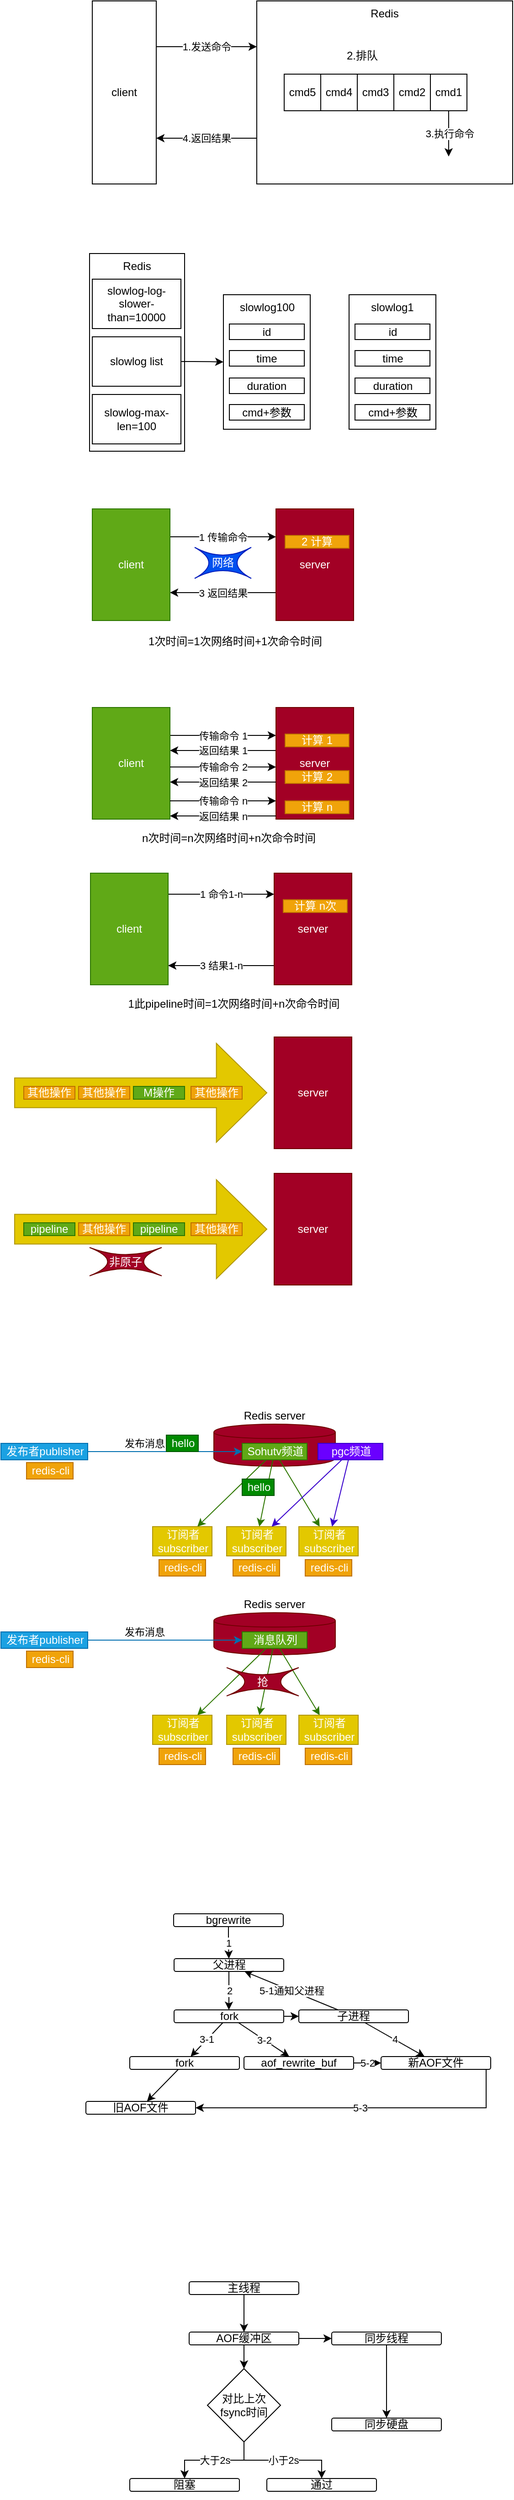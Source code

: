<mxfile version="14.1.8" type="device"><diagram id="6wZBgVn4DJdPuSp5HP3W" name="第 1 页"><mxGraphModel dx="768" dy="449" grid="0" gridSize="10" guides="1" tooltips="1" connect="1" arrows="1" fold="1" page="1" pageScale="1" pageWidth="3300" pageHeight="4681" math="0" shadow="0"><root><mxCell id="0"/><mxCell id="1" parent="0"/><mxCell id="r03Z9c42u-97YcQKf6ad-3" value="1.发送命令" style="edgeStyle=orthogonalEdgeStyle;rounded=0;orthogonalLoop=1;jettySize=auto;html=1;exitX=1;exitY=0.25;exitDx=0;exitDy=0;entryX=0;entryY=0.25;entryDx=0;entryDy=0;" parent="1" source="r03Z9c42u-97YcQKf6ad-1" target="r03Z9c42u-97YcQKf6ad-2" edge="1"><mxGeometry relative="1" as="geometry"/></mxCell><mxCell id="r03Z9c42u-97YcQKf6ad-1" value="client" style="rounded=0;whiteSpace=wrap;html=1;sketch=0;" parent="1" vertex="1"><mxGeometry x="330" y="220" width="70" height="200" as="geometry"/></mxCell><mxCell id="r03Z9c42u-97YcQKf6ad-4" value="4.返回结果" style="edgeStyle=orthogonalEdgeStyle;rounded=0;orthogonalLoop=1;jettySize=auto;html=1;exitX=0;exitY=0.75;exitDx=0;exitDy=0;entryX=1;entryY=0.75;entryDx=0;entryDy=0;" parent="1" source="r03Z9c42u-97YcQKf6ad-2" target="r03Z9c42u-97YcQKf6ad-1" edge="1"><mxGeometry relative="1" as="geometry"/></mxCell><mxCell id="r03Z9c42u-97YcQKf6ad-2" value="Redis" style="rounded=0;whiteSpace=wrap;html=1;sketch=0;verticalAlign=top;" parent="1" vertex="1"><mxGeometry x="510" y="220" width="280" height="200" as="geometry"/></mxCell><mxCell id="r03Z9c42u-97YcQKf6ad-5" value="cmd5" style="rounded=0;whiteSpace=wrap;html=1;sketch=0;" parent="1" vertex="1"><mxGeometry x="540" y="300" width="40" height="40" as="geometry"/></mxCell><mxCell id="r03Z9c42u-97YcQKf6ad-9" value="cmd4" style="rounded=0;whiteSpace=wrap;html=1;sketch=0;" parent="1" vertex="1"><mxGeometry x="580" y="300" width="40" height="40" as="geometry"/></mxCell><mxCell id="r03Z9c42u-97YcQKf6ad-10" value="cmd3" style="rounded=0;whiteSpace=wrap;html=1;sketch=0;" parent="1" vertex="1"><mxGeometry x="620" y="300" width="40" height="40" as="geometry"/></mxCell><mxCell id="r03Z9c42u-97YcQKf6ad-11" value="cmd2" style="rounded=0;whiteSpace=wrap;html=1;sketch=0;" parent="1" vertex="1"><mxGeometry x="660" y="300" width="40" height="40" as="geometry"/></mxCell><mxCell id="r03Z9c42u-97YcQKf6ad-14" value="3.执行命令" style="edgeStyle=orthogonalEdgeStyle;rounded=0;orthogonalLoop=1;jettySize=auto;html=1;exitX=0.5;exitY=1;exitDx=0;exitDy=0;" parent="1" source="r03Z9c42u-97YcQKf6ad-12" edge="1"><mxGeometry relative="1" as="geometry"><mxPoint x="720" y="390" as="targetPoint"/></mxGeometry></mxCell><mxCell id="r03Z9c42u-97YcQKf6ad-12" value="cmd1" style="rounded=0;whiteSpace=wrap;html=1;sketch=0;" parent="1" vertex="1"><mxGeometry x="700" y="300" width="40" height="40" as="geometry"/></mxCell><mxCell id="r03Z9c42u-97YcQKf6ad-13" value="2.排队" style="text;html=1;align=center;verticalAlign=middle;resizable=0;points=[];autosize=1;" parent="1" vertex="1"><mxGeometry x="600" y="270" width="50" height="20" as="geometry"/></mxCell><mxCell id="r03Z9c42u-97YcQKf6ad-15" value="Redis" style="rounded=0;whiteSpace=wrap;html=1;sketch=0;verticalAlign=top;" parent="1" vertex="1"><mxGeometry x="327" y="496" width="104" height="216" as="geometry"/></mxCell><mxCell id="r03Z9c42u-97YcQKf6ad-16" value="slowlog-log-slower-than=10000" style="rounded=0;whiteSpace=wrap;html=1;sketch=0;" parent="1" vertex="1"><mxGeometry x="330" y="524" width="97" height="54" as="geometry"/></mxCell><mxCell id="r03Z9c42u-97YcQKf6ad-30" style="edgeStyle=orthogonalEdgeStyle;curved=0;rounded=1;sketch=0;orthogonalLoop=1;jettySize=auto;html=1;entryX=0;entryY=0.5;entryDx=0;entryDy=0;" parent="1" source="r03Z9c42u-97YcQKf6ad-17" target="r03Z9c42u-97YcQKf6ad-19" edge="1"><mxGeometry relative="1" as="geometry"/></mxCell><mxCell id="r03Z9c42u-97YcQKf6ad-17" value="slowlog list" style="rounded=0;whiteSpace=wrap;html=1;sketch=0;" parent="1" vertex="1"><mxGeometry x="330" y="587" width="97" height="54" as="geometry"/></mxCell><mxCell id="r03Z9c42u-97YcQKf6ad-18" value="slowlog-max-len=100" style="rounded=0;whiteSpace=wrap;html=1;sketch=0;" parent="1" vertex="1"><mxGeometry x="330" y="650" width="97" height="54" as="geometry"/></mxCell><mxCell id="r03Z9c42u-97YcQKf6ad-19" value="slowlog100" style="rounded=0;whiteSpace=wrap;html=1;sketch=0;verticalAlign=top;" parent="1" vertex="1"><mxGeometry x="473.5" y="541" width="95" height="147" as="geometry"/></mxCell><mxCell id="r03Z9c42u-97YcQKf6ad-20" value="id" style="rounded=0;whiteSpace=wrap;html=1;sketch=0;" parent="1" vertex="1"><mxGeometry x="480" y="573" width="82" height="17" as="geometry"/></mxCell><mxCell id="r03Z9c42u-97YcQKf6ad-21" value="time" style="rounded=0;whiteSpace=wrap;html=1;sketch=0;" parent="1" vertex="1"><mxGeometry x="480" y="602" width="82" height="17" as="geometry"/></mxCell><mxCell id="r03Z9c42u-97YcQKf6ad-22" value="duration" style="rounded=0;whiteSpace=wrap;html=1;sketch=0;" parent="1" vertex="1"><mxGeometry x="480" y="632" width="82" height="17" as="geometry"/></mxCell><mxCell id="r03Z9c42u-97YcQKf6ad-23" value="cmd+参数" style="rounded=0;whiteSpace=wrap;html=1;sketch=0;" parent="1" vertex="1"><mxGeometry x="480" y="661" width="82" height="17" as="geometry"/></mxCell><mxCell id="r03Z9c42u-97YcQKf6ad-25" value="slowlog1" style="rounded=0;whiteSpace=wrap;html=1;sketch=0;verticalAlign=top;" parent="1" vertex="1"><mxGeometry x="611" y="541" width="95" height="147" as="geometry"/></mxCell><mxCell id="r03Z9c42u-97YcQKf6ad-26" value="id" style="rounded=0;whiteSpace=wrap;html=1;sketch=0;" parent="1" vertex="1"><mxGeometry x="617.5" y="573" width="82" height="17" as="geometry"/></mxCell><mxCell id="r03Z9c42u-97YcQKf6ad-27" value="time" style="rounded=0;whiteSpace=wrap;html=1;sketch=0;" parent="1" vertex="1"><mxGeometry x="617.5" y="602" width="82" height="17" as="geometry"/></mxCell><mxCell id="r03Z9c42u-97YcQKf6ad-28" value="duration" style="rounded=0;whiteSpace=wrap;html=1;sketch=0;" parent="1" vertex="1"><mxGeometry x="617.5" y="632" width="82" height="17" as="geometry"/></mxCell><mxCell id="r03Z9c42u-97YcQKf6ad-29" value="cmd+参数" style="rounded=0;whiteSpace=wrap;html=1;sketch=0;" parent="1" vertex="1"><mxGeometry x="617.5" y="661" width="82" height="17" as="geometry"/></mxCell><mxCell id="r03Z9c42u-97YcQKf6ad-34" value="1 传输命令" style="edgeStyle=orthogonalEdgeStyle;curved=0;rounded=1;sketch=0;orthogonalLoop=1;jettySize=auto;html=1;exitX=1;exitY=0.25;exitDx=0;exitDy=0;entryX=0;entryY=0.25;entryDx=0;entryDy=0;" parent="1" source="r03Z9c42u-97YcQKf6ad-31" target="r03Z9c42u-97YcQKf6ad-32" edge="1"><mxGeometry relative="1" as="geometry"/></mxCell><mxCell id="r03Z9c42u-97YcQKf6ad-31" value="client" style="rounded=0;whiteSpace=wrap;html=1;sketch=0;fillColor=#60a917;strokeColor=#2D7600;fontColor=#ffffff;" parent="1" vertex="1"><mxGeometry x="330" y="775" width="85" height="122" as="geometry"/></mxCell><mxCell id="r03Z9c42u-97YcQKf6ad-35" value="3 返回结果" style="edgeStyle=orthogonalEdgeStyle;rounded=0;sketch=0;orthogonalLoop=1;jettySize=auto;html=1;exitX=0;exitY=0.75;exitDx=0;exitDy=0;entryX=1;entryY=0.75;entryDx=0;entryDy=0;" parent="1" source="r03Z9c42u-97YcQKf6ad-32" target="r03Z9c42u-97YcQKf6ad-31" edge="1"><mxGeometry relative="1" as="geometry"/></mxCell><mxCell id="r03Z9c42u-97YcQKf6ad-32" value="server" style="rounded=0;whiteSpace=wrap;html=1;sketch=0;fillColor=#a20025;strokeColor=#6F0000;fontColor=#ffffff;" parent="1" vertex="1"><mxGeometry x="531" y="775" width="85" height="122" as="geometry"/></mxCell><mxCell id="r03Z9c42u-97YcQKf6ad-33" value="网络" style="shape=switch;whiteSpace=wrap;html=1;rounded=0;sketch=0;fillColor=#0050ef;strokeColor=#001DBC;fontColor=#ffffff;" parent="1" vertex="1"><mxGeometry x="442" y="817" width="62" height="34" as="geometry"/></mxCell><mxCell id="r03Z9c42u-97YcQKf6ad-36" value="2 计算" style="rounded=0;whiteSpace=wrap;html=1;sketch=0;fillColor=#f0a30a;strokeColor=#BD7000;fontColor=#ffffff;" parent="1" vertex="1"><mxGeometry x="541" y="804" width="70" height="14" as="geometry"/></mxCell><mxCell id="r03Z9c42u-97YcQKf6ad-37" value="1次时间=1次网络时间+1次命令时间" style="text;html=1;strokeColor=none;fillColor=none;align=center;verticalAlign=middle;whiteSpace=wrap;rounded=0;sketch=0;" parent="1" vertex="1"><mxGeometry x="383" y="912" width="207" height="16" as="geometry"/></mxCell><mxCell id="r03Z9c42u-97YcQKf6ad-38" value="传输命令 1" style="edgeStyle=orthogonalEdgeStyle;curved=0;rounded=1;sketch=0;orthogonalLoop=1;jettySize=auto;html=1;exitX=1;exitY=0.25;exitDx=0;exitDy=0;entryX=0;entryY=0.25;entryDx=0;entryDy=0;" parent="1" source="r03Z9c42u-97YcQKf6ad-39" target="r03Z9c42u-97YcQKf6ad-41" edge="1"><mxGeometry relative="1" as="geometry"/></mxCell><mxCell id="r03Z9c42u-97YcQKf6ad-39" value="client" style="rounded=0;whiteSpace=wrap;html=1;sketch=0;fillColor=#60a917;strokeColor=#2D7600;fontColor=#ffffff;" parent="1" vertex="1"><mxGeometry x="330" y="992" width="85" height="122" as="geometry"/></mxCell><mxCell id="r03Z9c42u-97YcQKf6ad-40" value="返回结果 1" style="edgeStyle=orthogonalEdgeStyle;rounded=0;sketch=0;orthogonalLoop=1;jettySize=auto;html=1;" parent="1" source="r03Z9c42u-97YcQKf6ad-41" target="r03Z9c42u-97YcQKf6ad-39" edge="1"><mxGeometry relative="1" as="geometry"><Array as="points"><mxPoint x="473" y="1039"/><mxPoint x="473" y="1039"/></Array></mxGeometry></mxCell><mxCell id="r03Z9c42u-97YcQKf6ad-41" value="server" style="rounded=0;whiteSpace=wrap;html=1;sketch=0;fillColor=#a20025;strokeColor=#6F0000;fontColor=#ffffff;" parent="1" vertex="1"><mxGeometry x="531" y="992" width="85" height="122" as="geometry"/></mxCell><mxCell id="r03Z9c42u-97YcQKf6ad-43" value="计算 1" style="rounded=0;whiteSpace=wrap;html=1;sketch=0;fillColor=#f0a30a;strokeColor=#BD7000;fontColor=#ffffff;" parent="1" vertex="1"><mxGeometry x="541" y="1021" width="70" height="14" as="geometry"/></mxCell><mxCell id="r03Z9c42u-97YcQKf6ad-44" value="传输命令 2" style="edgeStyle=orthogonalEdgeStyle;curved=0;rounded=1;sketch=0;orthogonalLoop=1;jettySize=auto;html=1;exitX=1;exitY=0.25;exitDx=0;exitDy=0;entryX=0;entryY=0.25;entryDx=0;entryDy=0;" parent="1" edge="1"><mxGeometry relative="1" as="geometry"><mxPoint x="415" y="1057" as="sourcePoint"/><mxPoint x="531" y="1057" as="targetPoint"/></mxGeometry></mxCell><mxCell id="r03Z9c42u-97YcQKf6ad-45" value="返回结果 2" style="edgeStyle=orthogonalEdgeStyle;rounded=0;sketch=0;orthogonalLoop=1;jettySize=auto;html=1;" parent="1" edge="1"><mxGeometry relative="1" as="geometry"><mxPoint x="531" y="1073.5" as="sourcePoint"/><mxPoint x="415" y="1073.5" as="targetPoint"/><Array as="points"><mxPoint x="473" y="1073.5"/><mxPoint x="473" y="1073.5"/></Array></mxGeometry></mxCell><mxCell id="r03Z9c42u-97YcQKf6ad-46" value="计算 2" style="rounded=0;whiteSpace=wrap;html=1;sketch=0;fillColor=#f0a30a;strokeColor=#BD7000;fontColor=#ffffff;" parent="1" vertex="1"><mxGeometry x="541" y="1061" width="70" height="14" as="geometry"/></mxCell><mxCell id="r03Z9c42u-97YcQKf6ad-47" value="传输命令 n" style="edgeStyle=orthogonalEdgeStyle;curved=0;rounded=1;sketch=0;orthogonalLoop=1;jettySize=auto;html=1;exitX=1;exitY=0.25;exitDx=0;exitDy=0;entryX=0;entryY=0.25;entryDx=0;entryDy=0;" parent="1" edge="1"><mxGeometry relative="1" as="geometry"><mxPoint x="415" y="1094" as="sourcePoint"/><mxPoint x="531" y="1094" as="targetPoint"/></mxGeometry></mxCell><mxCell id="r03Z9c42u-97YcQKf6ad-48" value="返回结果 n" style="edgeStyle=orthogonalEdgeStyle;rounded=0;sketch=0;orthogonalLoop=1;jettySize=auto;html=1;" parent="1" edge="1"><mxGeometry relative="1" as="geometry"><mxPoint x="531" y="1110.5" as="sourcePoint"/><mxPoint x="415" y="1110.5" as="targetPoint"/><Array as="points"><mxPoint x="473" y="1110.5"/><mxPoint x="473" y="1110.5"/></Array></mxGeometry></mxCell><mxCell id="r03Z9c42u-97YcQKf6ad-49" value="计算 n" style="rounded=0;whiteSpace=wrap;html=1;sketch=0;fillColor=#f0a30a;strokeColor=#BD7000;fontColor=#ffffff;" parent="1" vertex="1"><mxGeometry x="541" y="1094" width="70" height="14" as="geometry"/></mxCell><mxCell id="r03Z9c42u-97YcQKf6ad-50" value="n次时间=n次网络时间+n次命令时间" style="text;html=1;strokeColor=none;fillColor=none;align=center;verticalAlign=middle;whiteSpace=wrap;rounded=0;sketch=0;" parent="1" vertex="1"><mxGeometry x="376" y="1127" width="207" height="16" as="geometry"/></mxCell><mxCell id="r03Z9c42u-97YcQKf6ad-64" value="1 命令1-n" style="edgeStyle=orthogonalEdgeStyle;rounded=0;sketch=0;orthogonalLoop=1;jettySize=auto;html=1;" parent="1" source="r03Z9c42u-97YcQKf6ad-52" target="r03Z9c42u-97YcQKf6ad-54" edge="1"><mxGeometry relative="1" as="geometry"><Array as="points"><mxPoint x="473" y="1196"/><mxPoint x="473" y="1196"/></Array></mxGeometry></mxCell><mxCell id="r03Z9c42u-97YcQKf6ad-52" value="client" style="rounded=0;whiteSpace=wrap;html=1;sketch=0;fillColor=#60a917;strokeColor=#2D7600;fontColor=#ffffff;" parent="1" vertex="1"><mxGeometry x="328" y="1173" width="85" height="122" as="geometry"/></mxCell><mxCell id="r03Z9c42u-97YcQKf6ad-65" value="3 结果1-n" style="edgeStyle=orthogonalEdgeStyle;rounded=0;sketch=0;orthogonalLoop=1;jettySize=auto;html=1;" parent="1" source="r03Z9c42u-97YcQKf6ad-54" target="r03Z9c42u-97YcQKf6ad-52" edge="1"><mxGeometry relative="1" as="geometry"><Array as="points"><mxPoint x="475" y="1274"/><mxPoint x="475" y="1274"/></Array></mxGeometry></mxCell><mxCell id="r03Z9c42u-97YcQKf6ad-54" value="server" style="rounded=0;whiteSpace=wrap;html=1;sketch=0;fillColor=#a20025;strokeColor=#6F0000;fontColor=#ffffff;" parent="1" vertex="1"><mxGeometry x="529" y="1173" width="85" height="122" as="geometry"/></mxCell><mxCell id="r03Z9c42u-97YcQKf6ad-55" value="计算 n次" style="rounded=0;whiteSpace=wrap;html=1;sketch=0;fillColor=#f0a30a;strokeColor=#BD7000;fontColor=#ffffff;" parent="1" vertex="1"><mxGeometry x="539" y="1202" width="70" height="14" as="geometry"/></mxCell><mxCell id="r03Z9c42u-97YcQKf6ad-62" value="1此pipeline时间=1次网络时间+n次命令时间" style="text;html=1;strokeColor=none;fillColor=none;align=center;verticalAlign=middle;whiteSpace=wrap;rounded=0;sketch=0;" parent="1" vertex="1"><mxGeometry x="361" y="1308" width="248" height="16" as="geometry"/></mxCell><mxCell id="r03Z9c42u-97YcQKf6ad-63" value="非原子" style="shape=switch;whiteSpace=wrap;html=1;rounded=0;sketch=0;fillColor=#a20025;strokeColor=#6F0000;fontColor=#ffffff;" parent="1" vertex="1"><mxGeometry x="327" y="1582" width="79" height="31" as="geometry"/></mxCell><mxCell id="r03Z9c42u-97YcQKf6ad-66" value="server" style="rounded=0;whiteSpace=wrap;html=1;sketch=0;fillColor=#a20025;strokeColor=#6F0000;fontColor=#ffffff;" parent="1" vertex="1"><mxGeometry x="529" y="1352" width="85" height="122" as="geometry"/></mxCell><mxCell id="r03Z9c42u-97YcQKf6ad-68" value="" style="shape=singleArrow;whiteSpace=wrap;html=1;rounded=0;sketch=0;fillColor=#e3c800;strokeColor=#B09500;fontColor=#ffffff;" parent="1" vertex="1"><mxGeometry x="245" y="1359" width="276" height="108" as="geometry"/></mxCell><mxCell id="r03Z9c42u-97YcQKf6ad-69" value="其他操作" style="rounded=0;whiteSpace=wrap;html=1;sketch=0;fillColor=#f0a30a;strokeColor=#BD7000;fontColor=#ffffff;" parent="1" vertex="1"><mxGeometry x="255" y="1406" width="56" height="14" as="geometry"/></mxCell><mxCell id="r03Z9c42u-97YcQKf6ad-70" value="其他操作" style="rounded=0;whiteSpace=wrap;html=1;sketch=0;fillColor=#f0a30a;strokeColor=#BD7000;fontColor=#ffffff;" parent="1" vertex="1"><mxGeometry x="438" y="1406" width="56" height="14" as="geometry"/></mxCell><mxCell id="r03Z9c42u-97YcQKf6ad-71" value="M操作" style="rounded=0;whiteSpace=wrap;html=1;sketch=0;fillColor=#60a917;strokeColor=#2D7600;fontColor=#ffffff;" parent="1" vertex="1"><mxGeometry x="375" y="1406" width="56" height="14" as="geometry"/></mxCell><mxCell id="r03Z9c42u-97YcQKf6ad-73" value="其他操作" style="rounded=0;whiteSpace=wrap;html=1;sketch=0;fillColor=#f0a30a;strokeColor=#BD7000;fontColor=#ffffff;" parent="1" vertex="1"><mxGeometry x="315" y="1406" width="56" height="14" as="geometry"/></mxCell><mxCell id="r03Z9c42u-97YcQKf6ad-74" value="server" style="rounded=0;whiteSpace=wrap;html=1;sketch=0;fillColor=#a20025;strokeColor=#6F0000;fontColor=#ffffff;" parent="1" vertex="1"><mxGeometry x="529" y="1501" width="85" height="122" as="geometry"/></mxCell><mxCell id="r03Z9c42u-97YcQKf6ad-75" value="" style="shape=singleArrow;whiteSpace=wrap;html=1;rounded=0;sketch=0;fillColor=#e3c800;strokeColor=#B09500;fontColor=#ffffff;" parent="1" vertex="1"><mxGeometry x="245" y="1508" width="276" height="108" as="geometry"/></mxCell><mxCell id="r03Z9c42u-97YcQKf6ad-76" value="pipeline" style="rounded=0;whiteSpace=wrap;html=1;sketch=0;fillColor=#60a917;strokeColor=#2D7600;fontColor=#ffffff;" parent="1" vertex="1"><mxGeometry x="255" y="1555" width="56" height="14" as="geometry"/></mxCell><mxCell id="r03Z9c42u-97YcQKf6ad-77" value="其他操作" style="rounded=0;whiteSpace=wrap;html=1;sketch=0;fillColor=#f0a30a;strokeColor=#BD7000;fontColor=#ffffff;" parent="1" vertex="1"><mxGeometry x="438" y="1555" width="56" height="14" as="geometry"/></mxCell><mxCell id="r03Z9c42u-97YcQKf6ad-78" value="pipeline" style="rounded=0;whiteSpace=wrap;html=1;sketch=0;fillColor=#60a917;strokeColor=#2D7600;fontColor=#ffffff;" parent="1" vertex="1"><mxGeometry x="375" y="1555" width="56" height="14" as="geometry"/></mxCell><mxCell id="r03Z9c42u-97YcQKf6ad-79" value="其他操作" style="rounded=0;whiteSpace=wrap;html=1;sketch=0;fillColor=#f0a30a;strokeColor=#BD7000;fontColor=#ffffff;" parent="1" vertex="1"><mxGeometry x="315" y="1555" width="56" height="14" as="geometry"/></mxCell><mxCell id="r03Z9c42u-97YcQKf6ad-80" value="Redis server" style="shape=cylinder;whiteSpace=wrap;html=1;boundedLbl=1;backgroundOutline=1;rounded=0;sketch=0;fillColor=#a20025;strokeColor=#6F0000;verticalAlign=bottom;labelPosition=center;verticalLabelPosition=top;align=center;" parent="1" vertex="1"><mxGeometry x="463" y="1775" width="133" height="46" as="geometry"/></mxCell><mxCell id="r03Z9c42u-97YcQKf6ad-84" value="发布消息" style="edgeStyle=orthogonalEdgeStyle;rounded=0;sketch=0;orthogonalLoop=1;jettySize=auto;html=1;fontColor=#000000;fillColor=#1ba1e2;strokeColor=#006EAF;labelPosition=center;verticalLabelPosition=top;align=center;verticalAlign=bottom;" parent="1" source="r03Z9c42u-97YcQKf6ad-81" target="r03Z9c42u-97YcQKf6ad-83" edge="1"><mxGeometry x="-0.269" relative="1" as="geometry"><mxPoint as="offset"/></mxGeometry></mxCell><mxCell id="r03Z9c42u-97YcQKf6ad-81" value="发布者publisher" style="html=1;dashed=0;whitespace=wrap;rounded=0;sketch=0;fontColor=#ffffff;fillColor=#1ba1e2;strokeColor=#006EAF;" parent="1" vertex="1"><mxGeometry x="230" y="1796" width="95" height="18" as="geometry"/></mxCell><mxCell id="r03Z9c42u-97YcQKf6ad-82" value="redis-cli" style="html=1;dashed=0;whitespace=wrap;rounded=0;sketch=0;fontColor=#ffffff;fillColor=#f0a30a;strokeColor=#BD7000;" parent="1" vertex="1"><mxGeometry x="258" y="1817" width="51" height="18" as="geometry"/></mxCell><mxCell id="r03Z9c42u-97YcQKf6ad-92" style="rounded=0;sketch=0;orthogonalLoop=1;jettySize=auto;html=1;fontColor=#000000;fillColor=#60a917;strokeColor=#2D7600;" parent="1" source="r03Z9c42u-97YcQKf6ad-83" target="r03Z9c42u-97YcQKf6ad-86" edge="1"><mxGeometry relative="1" as="geometry"/></mxCell><mxCell id="r03Z9c42u-97YcQKf6ad-94" style="edgeStyle=none;rounded=0;sketch=0;orthogonalLoop=1;jettySize=auto;html=1;fontColor=#000000;fillColor=#60a917;strokeColor=#2D7600;" parent="1" source="r03Z9c42u-97YcQKf6ad-83" target="r03Z9c42u-97YcQKf6ad-88" edge="1"><mxGeometry relative="1" as="geometry"/></mxCell><mxCell id="r03Z9c42u-97YcQKf6ad-95" style="edgeStyle=none;rounded=0;sketch=0;orthogonalLoop=1;jettySize=auto;html=1;fontColor=#000000;fillColor=#60a917;strokeColor=#2D7600;" parent="1" source="r03Z9c42u-97YcQKf6ad-83" target="r03Z9c42u-97YcQKf6ad-90" edge="1"><mxGeometry relative="1" as="geometry"/></mxCell><mxCell id="r03Z9c42u-97YcQKf6ad-83" value="Sohutv频道" style="html=1;dashed=0;whitespace=wrap;rounded=0;sketch=0;fontColor=#ffffff;fillColor=#60a917;strokeColor=#2D7600;" parent="1" vertex="1"><mxGeometry x="494" y="1796" width="71" height="18" as="geometry"/></mxCell><mxCell id="r03Z9c42u-97YcQKf6ad-85" value="hello" style="html=1;dashed=0;whitespace=wrap;rounded=0;sketch=0;fontColor=#ffffff;fillColor=#008a00;strokeColor=#005700;" parent="1" vertex="1"><mxGeometry x="411" y="1787" width="35" height="18" as="geometry"/></mxCell><mxCell id="r03Z9c42u-97YcQKf6ad-86" value="订阅者&lt;br&gt;subscriber" style="html=1;dashed=0;whitespace=wrap;rounded=0;sketch=0;fontColor=#ffffff;fillColor=#e3c800;strokeColor=#B09500;" parent="1" vertex="1"><mxGeometry x="396" y="1887" width="65" height="32" as="geometry"/></mxCell><mxCell id="r03Z9c42u-97YcQKf6ad-87" value="redis-cli" style="html=1;dashed=0;whitespace=wrap;rounded=0;sketch=0;fontColor=#ffffff;fillColor=#f0a30a;strokeColor=#BD7000;" parent="1" vertex="1"><mxGeometry x="403" y="1923" width="51" height="18" as="geometry"/></mxCell><mxCell id="r03Z9c42u-97YcQKf6ad-88" value="订阅者&lt;br&gt;subscriber" style="html=1;dashed=0;whitespace=wrap;rounded=0;sketch=0;fontColor=#ffffff;fillColor=#e3c800;strokeColor=#B09500;" parent="1" vertex="1"><mxGeometry x="477" y="1887" width="65" height="32" as="geometry"/></mxCell><mxCell id="r03Z9c42u-97YcQKf6ad-89" value="redis-cli" style="html=1;dashed=0;whitespace=wrap;rounded=0;sketch=0;fontColor=#ffffff;fillColor=#f0a30a;strokeColor=#BD7000;" parent="1" vertex="1"><mxGeometry x="484" y="1923" width="51" height="18" as="geometry"/></mxCell><mxCell id="r03Z9c42u-97YcQKf6ad-90" value="订阅者&lt;br&gt;subscriber" style="html=1;dashed=0;whitespace=wrap;rounded=0;sketch=0;fontColor=#ffffff;fillColor=#e3c800;strokeColor=#B09500;" parent="1" vertex="1"><mxGeometry x="556" y="1887" width="65" height="32" as="geometry"/></mxCell><mxCell id="r03Z9c42u-97YcQKf6ad-91" value="redis-cli" style="html=1;dashed=0;whitespace=wrap;rounded=0;sketch=0;fontColor=#ffffff;fillColor=#f0a30a;strokeColor=#BD7000;" parent="1" vertex="1"><mxGeometry x="563" y="1923" width="51" height="18" as="geometry"/></mxCell><mxCell id="r03Z9c42u-97YcQKf6ad-96" value="hello" style="html=1;dashed=0;whitespace=wrap;rounded=0;sketch=0;fontColor=#ffffff;fillColor=#008a00;strokeColor=#005700;" parent="1" vertex="1"><mxGeometry x="494" y="1835" width="35" height="18" as="geometry"/></mxCell><mxCell id="r03Z9c42u-97YcQKf6ad-98" style="edgeStyle=none;rounded=0;sketch=0;orthogonalLoop=1;jettySize=auto;html=1;fontColor=#000000;fillColor=#6a00ff;strokeColor=#3700CC;" parent="1" source="r03Z9c42u-97YcQKf6ad-97" target="r03Z9c42u-97YcQKf6ad-88" edge="1"><mxGeometry relative="1" as="geometry"/></mxCell><mxCell id="r03Z9c42u-97YcQKf6ad-99" style="edgeStyle=none;rounded=0;sketch=0;orthogonalLoop=1;jettySize=auto;html=1;fontColor=#000000;fillColor=#6a00ff;strokeColor=#3700CC;" parent="1" source="r03Z9c42u-97YcQKf6ad-97" target="r03Z9c42u-97YcQKf6ad-90" edge="1"><mxGeometry relative="1" as="geometry"/></mxCell><mxCell id="r03Z9c42u-97YcQKf6ad-97" value="pgc频道" style="html=1;dashed=0;whitespace=wrap;rounded=0;sketch=0;fontColor=#ffffff;fillColor=#6a00ff;strokeColor=#3700CC;" parent="1" vertex="1"><mxGeometry x="577" y="1796" width="71" height="18" as="geometry"/></mxCell><mxCell id="r03Z9c42u-97YcQKf6ad-100" value="Redis server" style="shape=cylinder;whiteSpace=wrap;html=1;boundedLbl=1;backgroundOutline=1;rounded=0;sketch=0;fillColor=#a20025;strokeColor=#6F0000;verticalAlign=bottom;labelPosition=center;verticalLabelPosition=top;align=center;" parent="1" vertex="1"><mxGeometry x="463" y="1981" width="133" height="46" as="geometry"/></mxCell><mxCell id="r03Z9c42u-97YcQKf6ad-101" value="发布消息" style="edgeStyle=orthogonalEdgeStyle;rounded=0;sketch=0;orthogonalLoop=1;jettySize=auto;html=1;fontColor=#000000;fillColor=#1ba1e2;strokeColor=#006EAF;labelPosition=center;verticalLabelPosition=top;align=center;verticalAlign=bottom;" parent="1" source="r03Z9c42u-97YcQKf6ad-102" target="r03Z9c42u-97YcQKf6ad-107" edge="1"><mxGeometry x="-0.269" relative="1" as="geometry"><mxPoint as="offset"/></mxGeometry></mxCell><mxCell id="r03Z9c42u-97YcQKf6ad-102" value="发布者publisher" style="html=1;dashed=0;whitespace=wrap;rounded=0;sketch=0;fontColor=#ffffff;fillColor=#1ba1e2;strokeColor=#006EAF;" parent="1" vertex="1"><mxGeometry x="230" y="2002" width="95" height="18" as="geometry"/></mxCell><mxCell id="r03Z9c42u-97YcQKf6ad-103" value="redis-cli" style="html=1;dashed=0;whitespace=wrap;rounded=0;sketch=0;fontColor=#ffffff;fillColor=#f0a30a;strokeColor=#BD7000;" parent="1" vertex="1"><mxGeometry x="258" y="2023" width="51" height="18" as="geometry"/></mxCell><mxCell id="r03Z9c42u-97YcQKf6ad-104" style="rounded=0;sketch=0;orthogonalLoop=1;jettySize=auto;html=1;fontColor=#000000;fillColor=#60a917;strokeColor=#2D7600;" parent="1" source="r03Z9c42u-97YcQKf6ad-107" target="r03Z9c42u-97YcQKf6ad-109" edge="1"><mxGeometry relative="1" as="geometry"/></mxCell><mxCell id="r03Z9c42u-97YcQKf6ad-105" style="edgeStyle=none;rounded=0;sketch=0;orthogonalLoop=1;jettySize=auto;html=1;fontColor=#000000;fillColor=#60a917;strokeColor=#2D7600;" parent="1" source="r03Z9c42u-97YcQKf6ad-107" target="r03Z9c42u-97YcQKf6ad-111" edge="1"><mxGeometry relative="1" as="geometry"/></mxCell><mxCell id="r03Z9c42u-97YcQKf6ad-106" style="edgeStyle=none;rounded=0;sketch=0;orthogonalLoop=1;jettySize=auto;html=1;fontColor=#000000;fillColor=#60a917;strokeColor=#2D7600;" parent="1" source="r03Z9c42u-97YcQKf6ad-107" target="r03Z9c42u-97YcQKf6ad-113" edge="1"><mxGeometry relative="1" as="geometry"/></mxCell><mxCell id="r03Z9c42u-97YcQKf6ad-107" value="消息队列" style="html=1;dashed=0;whitespace=wrap;rounded=0;sketch=0;fontColor=#ffffff;fillColor=#60a917;strokeColor=#2D7600;" parent="1" vertex="1"><mxGeometry x="494" y="2002" width="71" height="18" as="geometry"/></mxCell><mxCell id="r03Z9c42u-97YcQKf6ad-109" value="订阅者&lt;br&gt;subscriber" style="html=1;dashed=0;whitespace=wrap;rounded=0;sketch=0;fontColor=#ffffff;fillColor=#e3c800;strokeColor=#B09500;" parent="1" vertex="1"><mxGeometry x="396" y="2093" width="65" height="32" as="geometry"/></mxCell><mxCell id="r03Z9c42u-97YcQKf6ad-110" value="redis-cli" style="html=1;dashed=0;whitespace=wrap;rounded=0;sketch=0;fontColor=#ffffff;fillColor=#f0a30a;strokeColor=#BD7000;" parent="1" vertex="1"><mxGeometry x="403" y="2129" width="51" height="18" as="geometry"/></mxCell><mxCell id="r03Z9c42u-97YcQKf6ad-111" value="订阅者&lt;br&gt;subscriber" style="html=1;dashed=0;whitespace=wrap;rounded=0;sketch=0;fontColor=#ffffff;fillColor=#e3c800;strokeColor=#B09500;" parent="1" vertex="1"><mxGeometry x="477" y="2093" width="65" height="32" as="geometry"/></mxCell><mxCell id="r03Z9c42u-97YcQKf6ad-112" value="redis-cli" style="html=1;dashed=0;whitespace=wrap;rounded=0;sketch=0;fontColor=#ffffff;fillColor=#f0a30a;strokeColor=#BD7000;" parent="1" vertex="1"><mxGeometry x="484" y="2129" width="51" height="18" as="geometry"/></mxCell><mxCell id="r03Z9c42u-97YcQKf6ad-113" value="订阅者&lt;br&gt;subscriber" style="html=1;dashed=0;whitespace=wrap;rounded=0;sketch=0;fontColor=#ffffff;fillColor=#e3c800;strokeColor=#B09500;" parent="1" vertex="1"><mxGeometry x="556" y="2093" width="65" height="32" as="geometry"/></mxCell><mxCell id="r03Z9c42u-97YcQKf6ad-114" value="redis-cli" style="html=1;dashed=0;whitespace=wrap;rounded=0;sketch=0;fontColor=#ffffff;fillColor=#f0a30a;strokeColor=#BD7000;" parent="1" vertex="1"><mxGeometry x="563" y="2129" width="51" height="18" as="geometry"/></mxCell><mxCell id="r03Z9c42u-97YcQKf6ad-119" value="抢" style="shape=switch;whiteSpace=wrap;html=1;rounded=0;sketch=0;fillColor=#a20025;strokeColor=#6F0000;fontColor=#ffffff;" parent="1" vertex="1"><mxGeometry x="477" y="2041" width="79" height="31" as="geometry"/></mxCell><mxCell id="hxJVv-8kGssFP_uonXcH-3" value="1" style="edgeStyle=orthogonalEdgeStyle;rounded=0;orthogonalLoop=1;jettySize=auto;html=1;" edge="1" parent="1" source="hxJVv-8kGssFP_uonXcH-1" target="hxJVv-8kGssFP_uonXcH-2"><mxGeometry relative="1" as="geometry"/></mxCell><mxCell id="hxJVv-8kGssFP_uonXcH-1" value="bgrewrite" style="rounded=1;whiteSpace=wrap;html=1;" vertex="1" parent="1"><mxGeometry x="419" y="2310" width="120" height="14.0" as="geometry"/></mxCell><mxCell id="hxJVv-8kGssFP_uonXcH-5" value="2" style="edgeStyle=orthogonalEdgeStyle;rounded=0;orthogonalLoop=1;jettySize=auto;html=1;" edge="1" parent="1" source="hxJVv-8kGssFP_uonXcH-2" target="hxJVv-8kGssFP_uonXcH-4"><mxGeometry relative="1" as="geometry"/></mxCell><mxCell id="hxJVv-8kGssFP_uonXcH-2" value="父进程" style="rounded=1;whiteSpace=wrap;html=1;" vertex="1" parent="1"><mxGeometry x="419.5" y="2359" width="120" height="14.0" as="geometry"/></mxCell><mxCell id="hxJVv-8kGssFP_uonXcH-7" value="3-1" style="rounded=0;orthogonalLoop=1;jettySize=auto;html=1;" edge="1" parent="1" source="hxJVv-8kGssFP_uonXcH-4" target="hxJVv-8kGssFP_uonXcH-6"><mxGeometry relative="1" as="geometry"/></mxCell><mxCell id="hxJVv-8kGssFP_uonXcH-9" value="3-2" style="edgeStyle=none;rounded=0;orthogonalLoop=1;jettySize=auto;html=1;" edge="1" parent="1" source="hxJVv-8kGssFP_uonXcH-4" target="hxJVv-8kGssFP_uonXcH-8"><mxGeometry relative="1" as="geometry"/></mxCell><mxCell id="hxJVv-8kGssFP_uonXcH-15" value="" style="edgeStyle=none;rounded=0;orthogonalLoop=1;jettySize=auto;html=1;" edge="1" parent="1" source="hxJVv-8kGssFP_uonXcH-4" target="hxJVv-8kGssFP_uonXcH-14"><mxGeometry relative="1" as="geometry"/></mxCell><mxCell id="hxJVv-8kGssFP_uonXcH-4" value="fork" style="rounded=1;whiteSpace=wrap;html=1;" vertex="1" parent="1"><mxGeometry x="419.5" y="2415" width="120" height="14.0" as="geometry"/></mxCell><mxCell id="hxJVv-8kGssFP_uonXcH-11" value="" style="edgeStyle=none;rounded=0;orthogonalLoop=1;jettySize=auto;html=1;" edge="1" parent="1" source="hxJVv-8kGssFP_uonXcH-6" target="hxJVv-8kGssFP_uonXcH-10"><mxGeometry relative="1" as="geometry"/></mxCell><mxCell id="hxJVv-8kGssFP_uonXcH-6" value="fork" style="rounded=1;whiteSpace=wrap;html=1;" vertex="1" parent="1"><mxGeometry x="371" y="2466" width="120" height="14.0" as="geometry"/></mxCell><mxCell id="hxJVv-8kGssFP_uonXcH-13" value="5-2" style="edgeStyle=none;rounded=0;orthogonalLoop=1;jettySize=auto;html=1;" edge="1" parent="1" source="hxJVv-8kGssFP_uonXcH-8" target="hxJVv-8kGssFP_uonXcH-12"><mxGeometry relative="1" as="geometry"/></mxCell><mxCell id="hxJVv-8kGssFP_uonXcH-8" value="aof_rewrite_buf" style="rounded=1;whiteSpace=wrap;html=1;" vertex="1" parent="1"><mxGeometry x="496" y="2466" width="120" height="14.0" as="geometry"/></mxCell><mxCell id="hxJVv-8kGssFP_uonXcH-10" value="旧AOF文件" style="rounded=1;whiteSpace=wrap;html=1;" vertex="1" parent="1"><mxGeometry x="323" y="2515" width="120" height="14.0" as="geometry"/></mxCell><mxCell id="hxJVv-8kGssFP_uonXcH-18" value="5-3" style="edgeStyle=orthogonalEdgeStyle;rounded=0;orthogonalLoop=1;jettySize=auto;html=1;" edge="1" parent="1" source="hxJVv-8kGssFP_uonXcH-12" target="hxJVv-8kGssFP_uonXcH-10"><mxGeometry relative="1" as="geometry"><Array as="points"><mxPoint x="761" y="2522"/></Array></mxGeometry></mxCell><mxCell id="hxJVv-8kGssFP_uonXcH-12" value="新AOF文件" style="rounded=1;whiteSpace=wrap;html=1;" vertex="1" parent="1"><mxGeometry x="646" y="2466" width="120" height="14.0" as="geometry"/></mxCell><mxCell id="hxJVv-8kGssFP_uonXcH-16" value="5-1通知父进程" style="edgeStyle=none;rounded=0;orthogonalLoop=1;jettySize=auto;html=1;" edge="1" parent="1" source="hxJVv-8kGssFP_uonXcH-14" target="hxJVv-8kGssFP_uonXcH-2"><mxGeometry relative="1" as="geometry"/></mxCell><mxCell id="hxJVv-8kGssFP_uonXcH-17" value="4" style="edgeStyle=none;rounded=0;orthogonalLoop=1;jettySize=auto;html=1;" edge="1" parent="1" source="hxJVv-8kGssFP_uonXcH-14" target="hxJVv-8kGssFP_uonXcH-12"><mxGeometry relative="1" as="geometry"/></mxCell><mxCell id="hxJVv-8kGssFP_uonXcH-14" value="子进程" style="rounded=1;whiteSpace=wrap;html=1;" vertex="1" parent="1"><mxGeometry x="556" y="2415" width="120" height="14.0" as="geometry"/></mxCell><mxCell id="hxJVv-8kGssFP_uonXcH-25" value="" style="edgeStyle=orthogonalEdgeStyle;rounded=0;orthogonalLoop=1;jettySize=auto;html=1;" edge="1" parent="1" source="hxJVv-8kGssFP_uonXcH-23" target="hxJVv-8kGssFP_uonXcH-24"><mxGeometry relative="1" as="geometry"/></mxCell><mxCell id="hxJVv-8kGssFP_uonXcH-23" value="主线程" style="rounded=1;whiteSpace=wrap;html=1;" vertex="1" parent="1"><mxGeometry x="436" y="2712" width="120" height="14.0" as="geometry"/></mxCell><mxCell id="hxJVv-8kGssFP_uonXcH-27" value="" style="edgeStyle=orthogonalEdgeStyle;rounded=0;orthogonalLoop=1;jettySize=auto;html=1;" edge="1" parent="1" source="hxJVv-8kGssFP_uonXcH-24" target="hxJVv-8kGssFP_uonXcH-26"><mxGeometry relative="1" as="geometry"/></mxCell><mxCell id="hxJVv-8kGssFP_uonXcH-31" style="edgeStyle=orthogonalEdgeStyle;rounded=0;orthogonalLoop=1;jettySize=auto;html=1;" edge="1" parent="1" source="hxJVv-8kGssFP_uonXcH-24" target="hxJVv-8kGssFP_uonXcH-30"><mxGeometry relative="1" as="geometry"/></mxCell><mxCell id="hxJVv-8kGssFP_uonXcH-24" value="AOF缓冲区" style="rounded=1;whiteSpace=wrap;html=1;" vertex="1" parent="1"><mxGeometry x="436" y="2767" width="120" height="14.0" as="geometry"/></mxCell><mxCell id="hxJVv-8kGssFP_uonXcH-29" value="" style="edgeStyle=orthogonalEdgeStyle;rounded=0;orthogonalLoop=1;jettySize=auto;html=1;" edge="1" parent="1" source="hxJVv-8kGssFP_uonXcH-26" target="hxJVv-8kGssFP_uonXcH-28"><mxGeometry relative="1" as="geometry"/></mxCell><mxCell id="hxJVv-8kGssFP_uonXcH-26" value="同步线程" style="rounded=1;whiteSpace=wrap;html=1;" vertex="1" parent="1"><mxGeometry x="592" y="2767" width="120" height="14.0" as="geometry"/></mxCell><mxCell id="hxJVv-8kGssFP_uonXcH-28" value="同步硬盘" style="rounded=1;whiteSpace=wrap;html=1;" vertex="1" parent="1"><mxGeometry x="592" y="2861" width="120" height="14.0" as="geometry"/></mxCell><mxCell id="hxJVv-8kGssFP_uonXcH-34" value="大于2s" style="edgeStyle=orthogonalEdgeStyle;rounded=0;orthogonalLoop=1;jettySize=auto;html=1;" edge="1" parent="1" source="hxJVv-8kGssFP_uonXcH-30" target="hxJVv-8kGssFP_uonXcH-32"><mxGeometry relative="1" as="geometry"/></mxCell><mxCell id="hxJVv-8kGssFP_uonXcH-35" value="小于2s" style="edgeStyle=orthogonalEdgeStyle;rounded=0;orthogonalLoop=1;jettySize=auto;html=1;entryX=0.5;entryY=0;entryDx=0;entryDy=0;" edge="1" parent="1" source="hxJVv-8kGssFP_uonXcH-30" target="hxJVv-8kGssFP_uonXcH-33"><mxGeometry relative="1" as="geometry"/></mxCell><mxCell id="hxJVv-8kGssFP_uonXcH-30" value="对比上次&lt;br&gt;fsync时间" style="rhombus;whiteSpace=wrap;html=1;" vertex="1" parent="1"><mxGeometry x="456" y="2807" width="80" height="80" as="geometry"/></mxCell><mxCell id="hxJVv-8kGssFP_uonXcH-32" value="阻塞" style="rounded=1;whiteSpace=wrap;html=1;" vertex="1" parent="1"><mxGeometry x="371" y="2927" width="120" height="14.0" as="geometry"/></mxCell><mxCell id="hxJVv-8kGssFP_uonXcH-33" value="通过" style="rounded=1;whiteSpace=wrap;html=1;" vertex="1" parent="1"><mxGeometry x="521" y="2927" width="120" height="14.0" as="geometry"/></mxCell><mxCell id="hxJVv-8kGssFP_uonXcH-36" style="edgeStyle=orthogonalEdgeStyle;rounded=0;orthogonalLoop=1;jettySize=auto;html=1;exitX=0.5;exitY=1;exitDx=0;exitDy=0;" edge="1" parent="1" source="hxJVv-8kGssFP_uonXcH-33" target="hxJVv-8kGssFP_uonXcH-33"><mxGeometry relative="1" as="geometry"/></mxCell></root></mxGraphModel></diagram></mxfile>